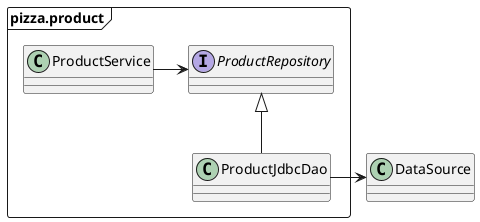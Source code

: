 @startuml
'https://plantuml.com/class-diagram
set namespaceSeparator ::

package "pizza.product" <<Frame>> {
class ProductService
interface ProductRepository
class ProductJdbcDao extends ProductRepository
}

ProductService -right-> ProductRepository
ProductJdbcDao -right-> DataSource
@enduml